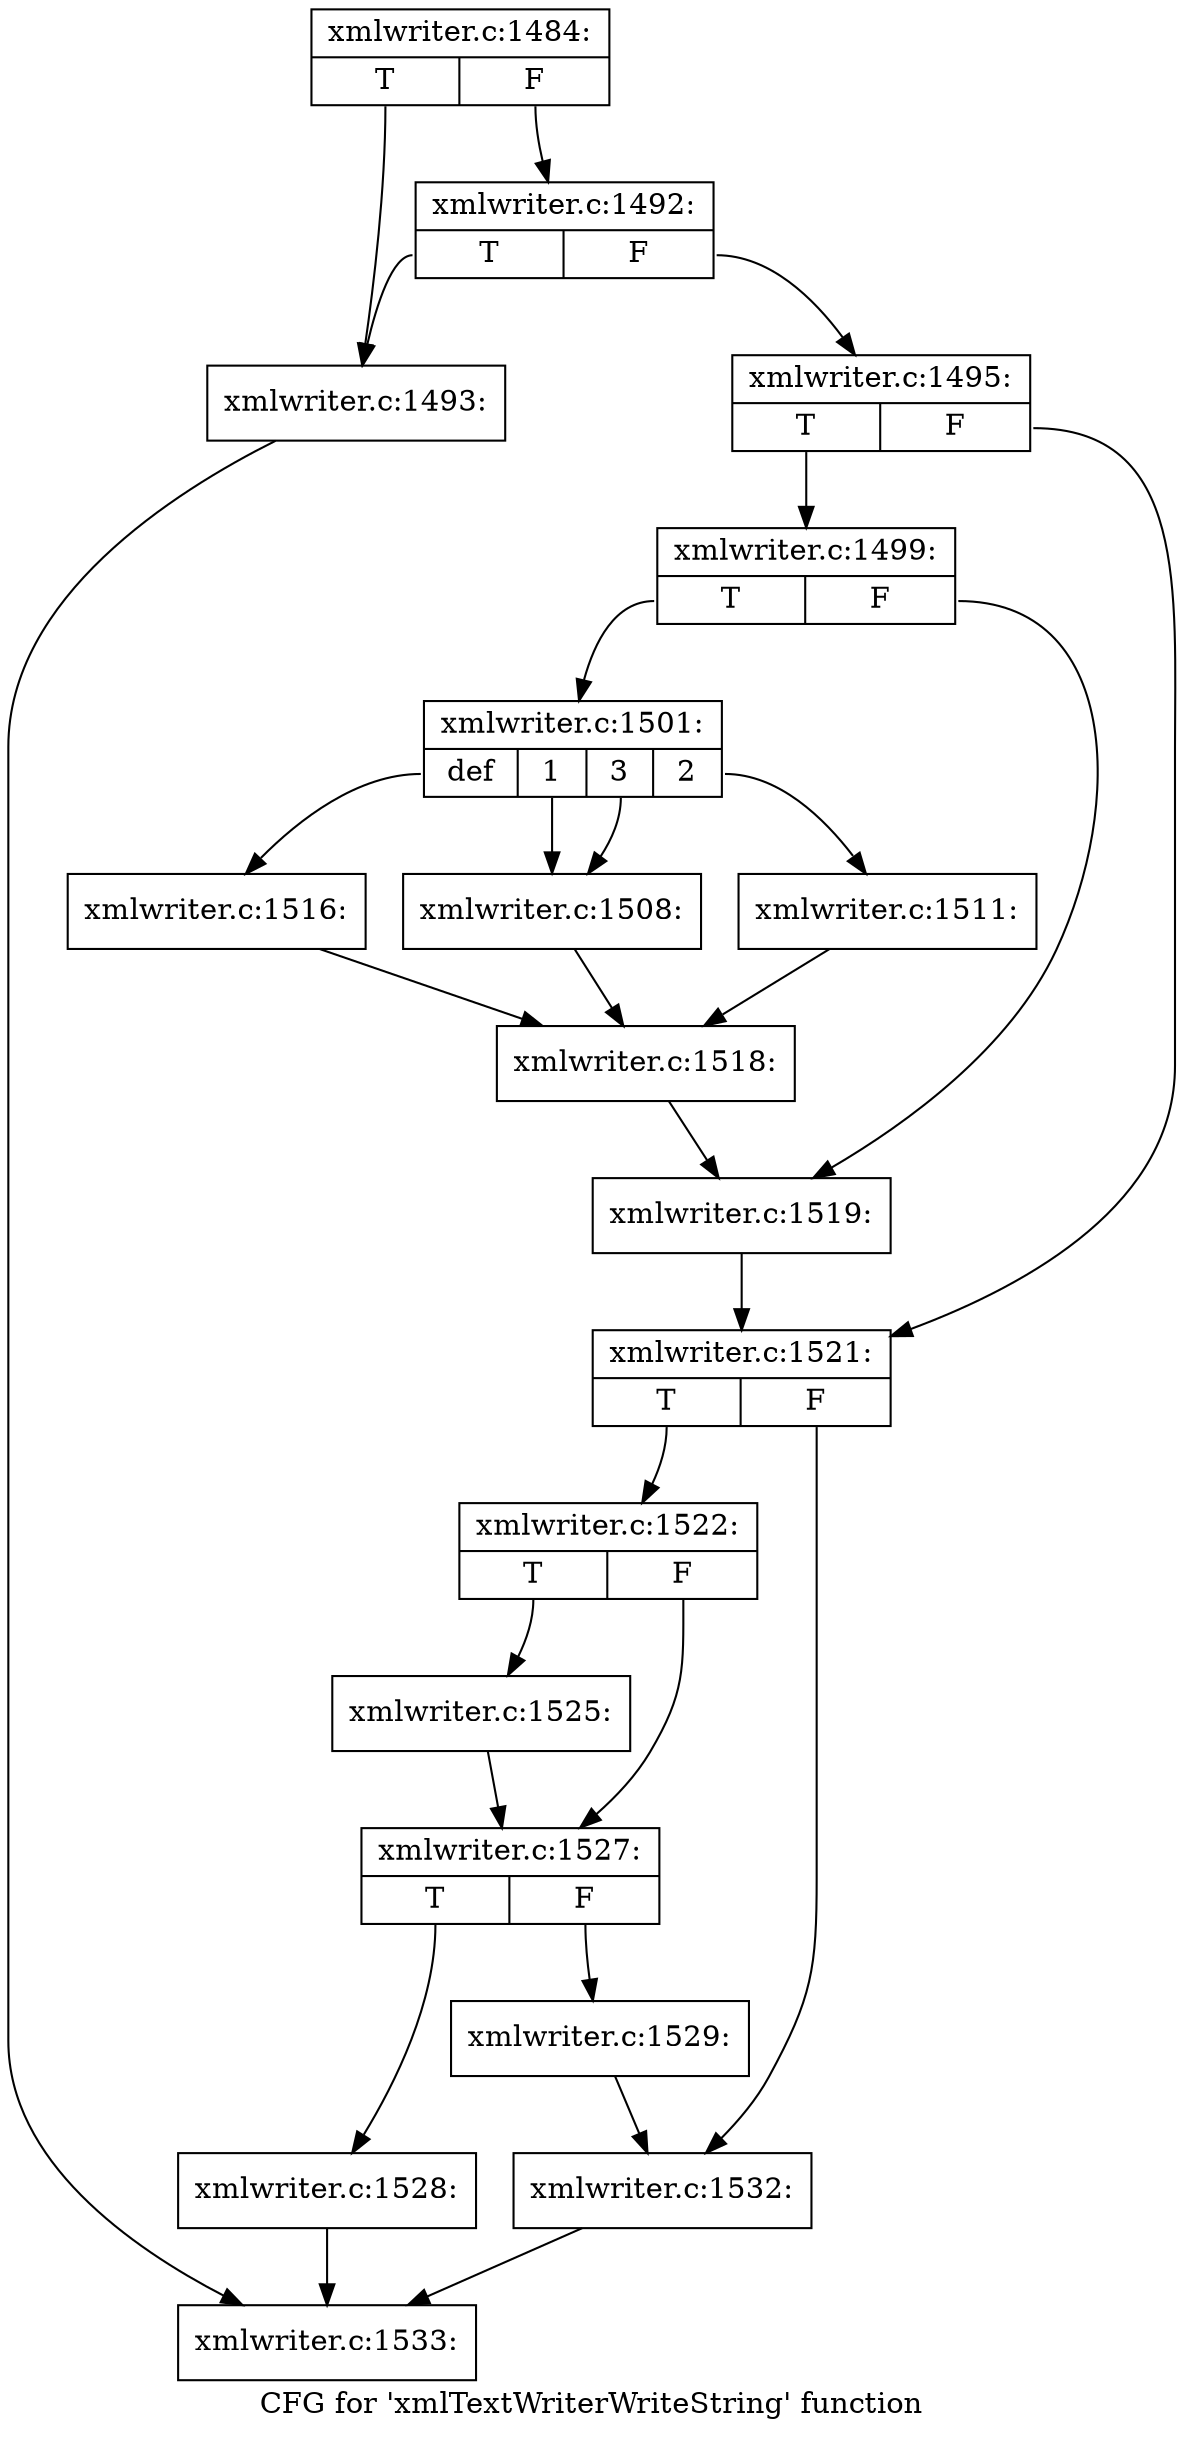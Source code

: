 digraph "CFG for 'xmlTextWriterWriteString' function" {
	label="CFG for 'xmlTextWriterWriteString' function";

	Node0x3f9fd20 [shape=record,label="{xmlwriter.c:1484:|{<s0>T|<s1>F}}"];
	Node0x3f9fd20:s0 -> Node0x3fa63d0;
	Node0x3f9fd20:s1 -> Node0x3fa6470;
	Node0x3fa6470 [shape=record,label="{xmlwriter.c:1492:|{<s0>T|<s1>F}}"];
	Node0x3fa6470:s0 -> Node0x3fa63d0;
	Node0x3fa6470:s1 -> Node0x3fa6420;
	Node0x3fa63d0 [shape=record,label="{xmlwriter.c:1493:}"];
	Node0x3fa63d0 -> Node0x3fa4f40;
	Node0x3fa6420 [shape=record,label="{xmlwriter.c:1495:|{<s0>T|<s1>F}}"];
	Node0x3fa6420:s0 -> Node0x3fa7170;
	Node0x3fa6420:s1 -> Node0x3fa71c0;
	Node0x3fa7170 [shape=record,label="{xmlwriter.c:1499:|{<s0>T|<s1>F}}"];
	Node0x3fa7170:s0 -> Node0x3f36b00;
	Node0x3fa7170:s1 -> Node0x3f36b50;
	Node0x3f36b00 [shape=record,label="{xmlwriter.c:1501:|{<s0>def|<s1>1|<s2>3|<s3>2}}"];
	Node0x3f36b00:s0 -> Node0x3fa8550;
	Node0x3f36b00:s1 -> Node0x3fa8890;
	Node0x3f36b00:s2 -> Node0x3fa8890;
	Node0x3f36b00:s3 -> Node0x3fa9210;
	Node0x3fa8890 [shape=record,label="{xmlwriter.c:1508:}"];
	Node0x3fa8890 -> Node0x3f36ea0;
	Node0x3fa9210 [shape=record,label="{xmlwriter.c:1511:}"];
	Node0x3fa9210 -> Node0x3f36ea0;
	Node0x3fa8550 [shape=record,label="{xmlwriter.c:1516:}"];
	Node0x3fa8550 -> Node0x3f36ea0;
	Node0x3f36ea0 [shape=record,label="{xmlwriter.c:1518:}"];
	Node0x3f36ea0 -> Node0x3f36b50;
	Node0x3f36b50 [shape=record,label="{xmlwriter.c:1519:}"];
	Node0x3f36b50 -> Node0x3fa71c0;
	Node0x3fa71c0 [shape=record,label="{xmlwriter.c:1521:|{<s0>T|<s1>F}}"];
	Node0x3fa71c0:s0 -> Node0x3fa9880;
	Node0x3fa71c0:s1 -> Node0x3faa0b0;
	Node0x3fa9880 [shape=record,label="{xmlwriter.c:1522:|{<s0>T|<s1>F}}"];
	Node0x3fa9880:s0 -> Node0x3faa660;
	Node0x3fa9880:s1 -> Node0x3faa6b0;
	Node0x3faa660 [shape=record,label="{xmlwriter.c:1525:}"];
	Node0x3faa660 -> Node0x3faa6b0;
	Node0x3faa6b0 [shape=record,label="{xmlwriter.c:1527:|{<s0>T|<s1>F}}"];
	Node0x3faa6b0:s0 -> Node0x3faac00;
	Node0x3faa6b0:s1 -> Node0x3faac50;
	Node0x3faac00 [shape=record,label="{xmlwriter.c:1528:}"];
	Node0x3faac00 -> Node0x3fa4f40;
	Node0x3faac50 [shape=record,label="{xmlwriter.c:1529:}"];
	Node0x3faac50 -> Node0x3faa0b0;
	Node0x3faa0b0 [shape=record,label="{xmlwriter.c:1532:}"];
	Node0x3faa0b0 -> Node0x3fa4f40;
	Node0x3fa4f40 [shape=record,label="{xmlwriter.c:1533:}"];
}

